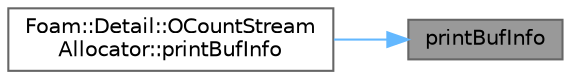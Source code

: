 digraph "printBufInfo"
{
 // LATEX_PDF_SIZE
  bgcolor="transparent";
  edge [fontname=Helvetica,fontsize=10,labelfontname=Helvetica,labelfontsize=10];
  node [fontname=Helvetica,fontsize=10,shape=box,height=0.2,width=0.4];
  rankdir="RL";
  Node1 [id="Node000001",label="printBufInfo",height=0.2,width=0.4,color="gray40", fillcolor="grey60", style="filled", fontcolor="black",tooltip=" "];
  Node1 -> Node2 [id="edge1_Node000001_Node000002",dir="back",color="steelblue1",style="solid",tooltip=" "];
  Node2 [id="Node000002",label="Foam::Detail::OCountStream\lAllocator::printBufInfo",height=0.2,width=0.4,color="grey40", fillcolor="white", style="filled",URL="$classFoam_1_1Detail_1_1OCountStreamAllocator.html#a0b6295c7bc32bc6b6307ac6a164a7ec4",tooltip=" "];
}
